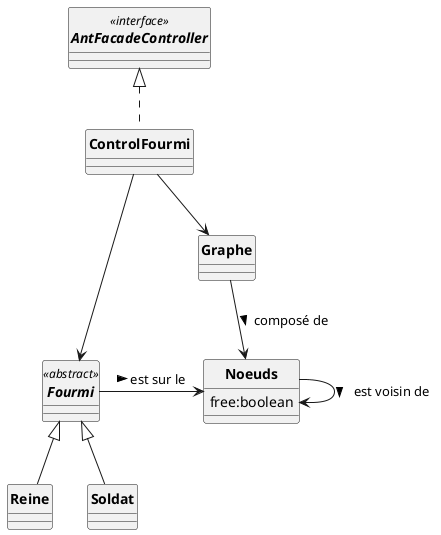 @startuml
'https://plantuml.com/sequence-diagram
skinparam style strictuml
skinparam classAttributeIconSize 0
skinparam circledCharacterRadius 0
skinparam circledCharacterFontSize 0
skinparam classFontStyle Bold
'autonumber

interface AntFacadeController<<interface>>{

}

class Graphe {

}
class Noeuds{
free:boolean
}

abstract Fourmi <<abstract>>{

}

class Reine extends Fourmi{
}
class Soldat extends Fourmi{
}

class ControlFourmi implements AntFacadeController{
}

Noeuds -> Noeuds : est voisin de >
ControlFourmi --> Graphe
ControlFourmi ---> Fourmi
Graphe --> Noeuds : composé de >
Fourmi  -> Noeuds : est sur le >

@enduml